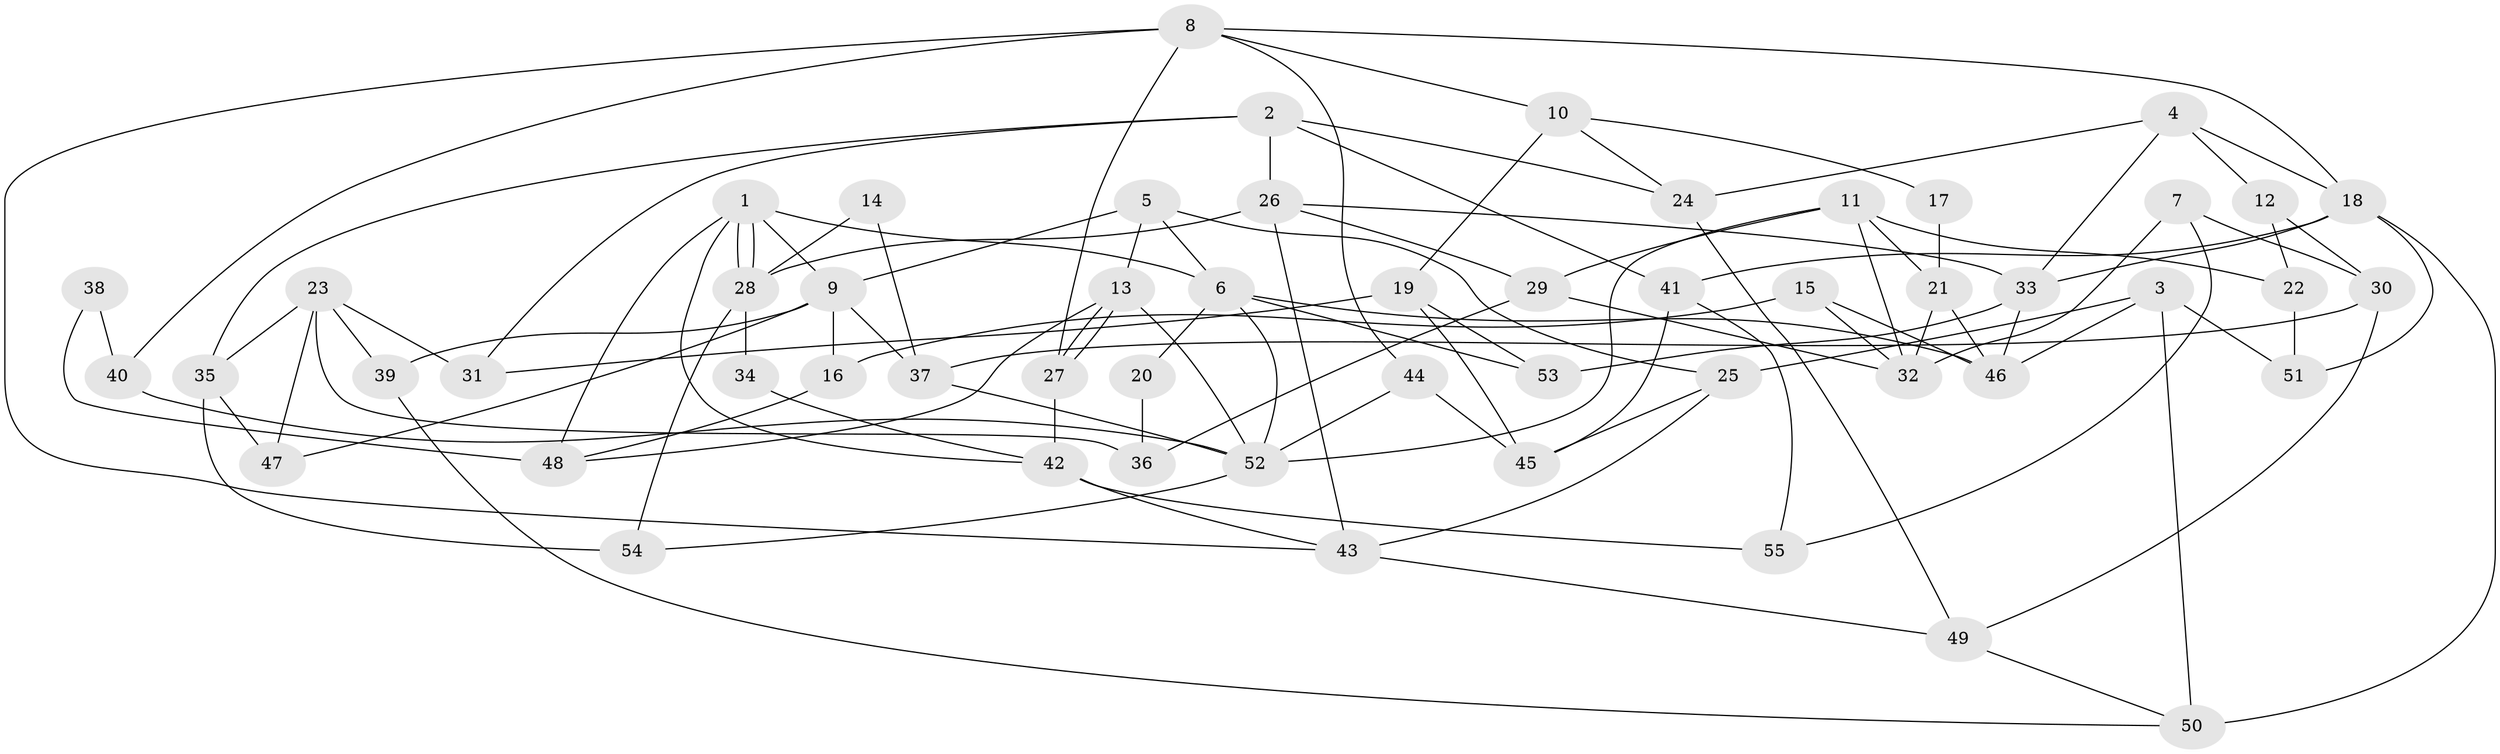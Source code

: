 // coarse degree distribution, {13: 0.037037037037037035, 4: 0.18518518518518517, 12: 0.07407407407407407, 7: 0.07407407407407407, 6: 0.1111111111111111, 3: 0.2222222222222222, 8: 0.037037037037037035, 2: 0.07407407407407407, 5: 0.14814814814814814, 9: 0.037037037037037035}
// Generated by graph-tools (version 1.1) at 2025/18/03/04/25 18:18:59]
// undirected, 55 vertices, 110 edges
graph export_dot {
graph [start="1"]
  node [color=gray90,style=filled];
  1;
  2;
  3;
  4;
  5;
  6;
  7;
  8;
  9;
  10;
  11;
  12;
  13;
  14;
  15;
  16;
  17;
  18;
  19;
  20;
  21;
  22;
  23;
  24;
  25;
  26;
  27;
  28;
  29;
  30;
  31;
  32;
  33;
  34;
  35;
  36;
  37;
  38;
  39;
  40;
  41;
  42;
  43;
  44;
  45;
  46;
  47;
  48;
  49;
  50;
  51;
  52;
  53;
  54;
  55;
  1 -- 28;
  1 -- 28;
  1 -- 6;
  1 -- 9;
  1 -- 42;
  1 -- 48;
  2 -- 41;
  2 -- 24;
  2 -- 26;
  2 -- 31;
  2 -- 35;
  3 -- 46;
  3 -- 25;
  3 -- 50;
  3 -- 51;
  4 -- 18;
  4 -- 24;
  4 -- 12;
  4 -- 33;
  5 -- 9;
  5 -- 25;
  5 -- 6;
  5 -- 13;
  6 -- 52;
  6 -- 20;
  6 -- 46;
  6 -- 53;
  7 -- 30;
  7 -- 32;
  7 -- 55;
  8 -- 43;
  8 -- 18;
  8 -- 10;
  8 -- 27;
  8 -- 40;
  8 -- 44;
  9 -- 37;
  9 -- 16;
  9 -- 39;
  9 -- 47;
  10 -- 19;
  10 -- 17;
  10 -- 24;
  11 -- 29;
  11 -- 52;
  11 -- 21;
  11 -- 22;
  11 -- 32;
  12 -- 22;
  12 -- 30;
  13 -- 27;
  13 -- 27;
  13 -- 48;
  13 -- 52;
  14 -- 37;
  14 -- 28;
  15 -- 16;
  15 -- 46;
  15 -- 32;
  16 -- 48;
  17 -- 21;
  18 -- 41;
  18 -- 33;
  18 -- 50;
  18 -- 51;
  19 -- 31;
  19 -- 53;
  19 -- 45;
  20 -- 36;
  21 -- 32;
  21 -- 46;
  22 -- 51;
  23 -- 35;
  23 -- 39;
  23 -- 31;
  23 -- 36;
  23 -- 47;
  24 -- 49;
  25 -- 45;
  25 -- 43;
  26 -- 33;
  26 -- 28;
  26 -- 29;
  26 -- 43;
  27 -- 42;
  28 -- 34;
  28 -- 54;
  29 -- 32;
  29 -- 36;
  30 -- 49;
  30 -- 37;
  33 -- 46;
  33 -- 53;
  34 -- 42;
  35 -- 47;
  35 -- 54;
  37 -- 52;
  38 -- 40;
  38 -- 48;
  39 -- 50;
  40 -- 52;
  41 -- 55;
  41 -- 45;
  42 -- 43;
  42 -- 55;
  43 -- 49;
  44 -- 52;
  44 -- 45;
  49 -- 50;
  52 -- 54;
}
